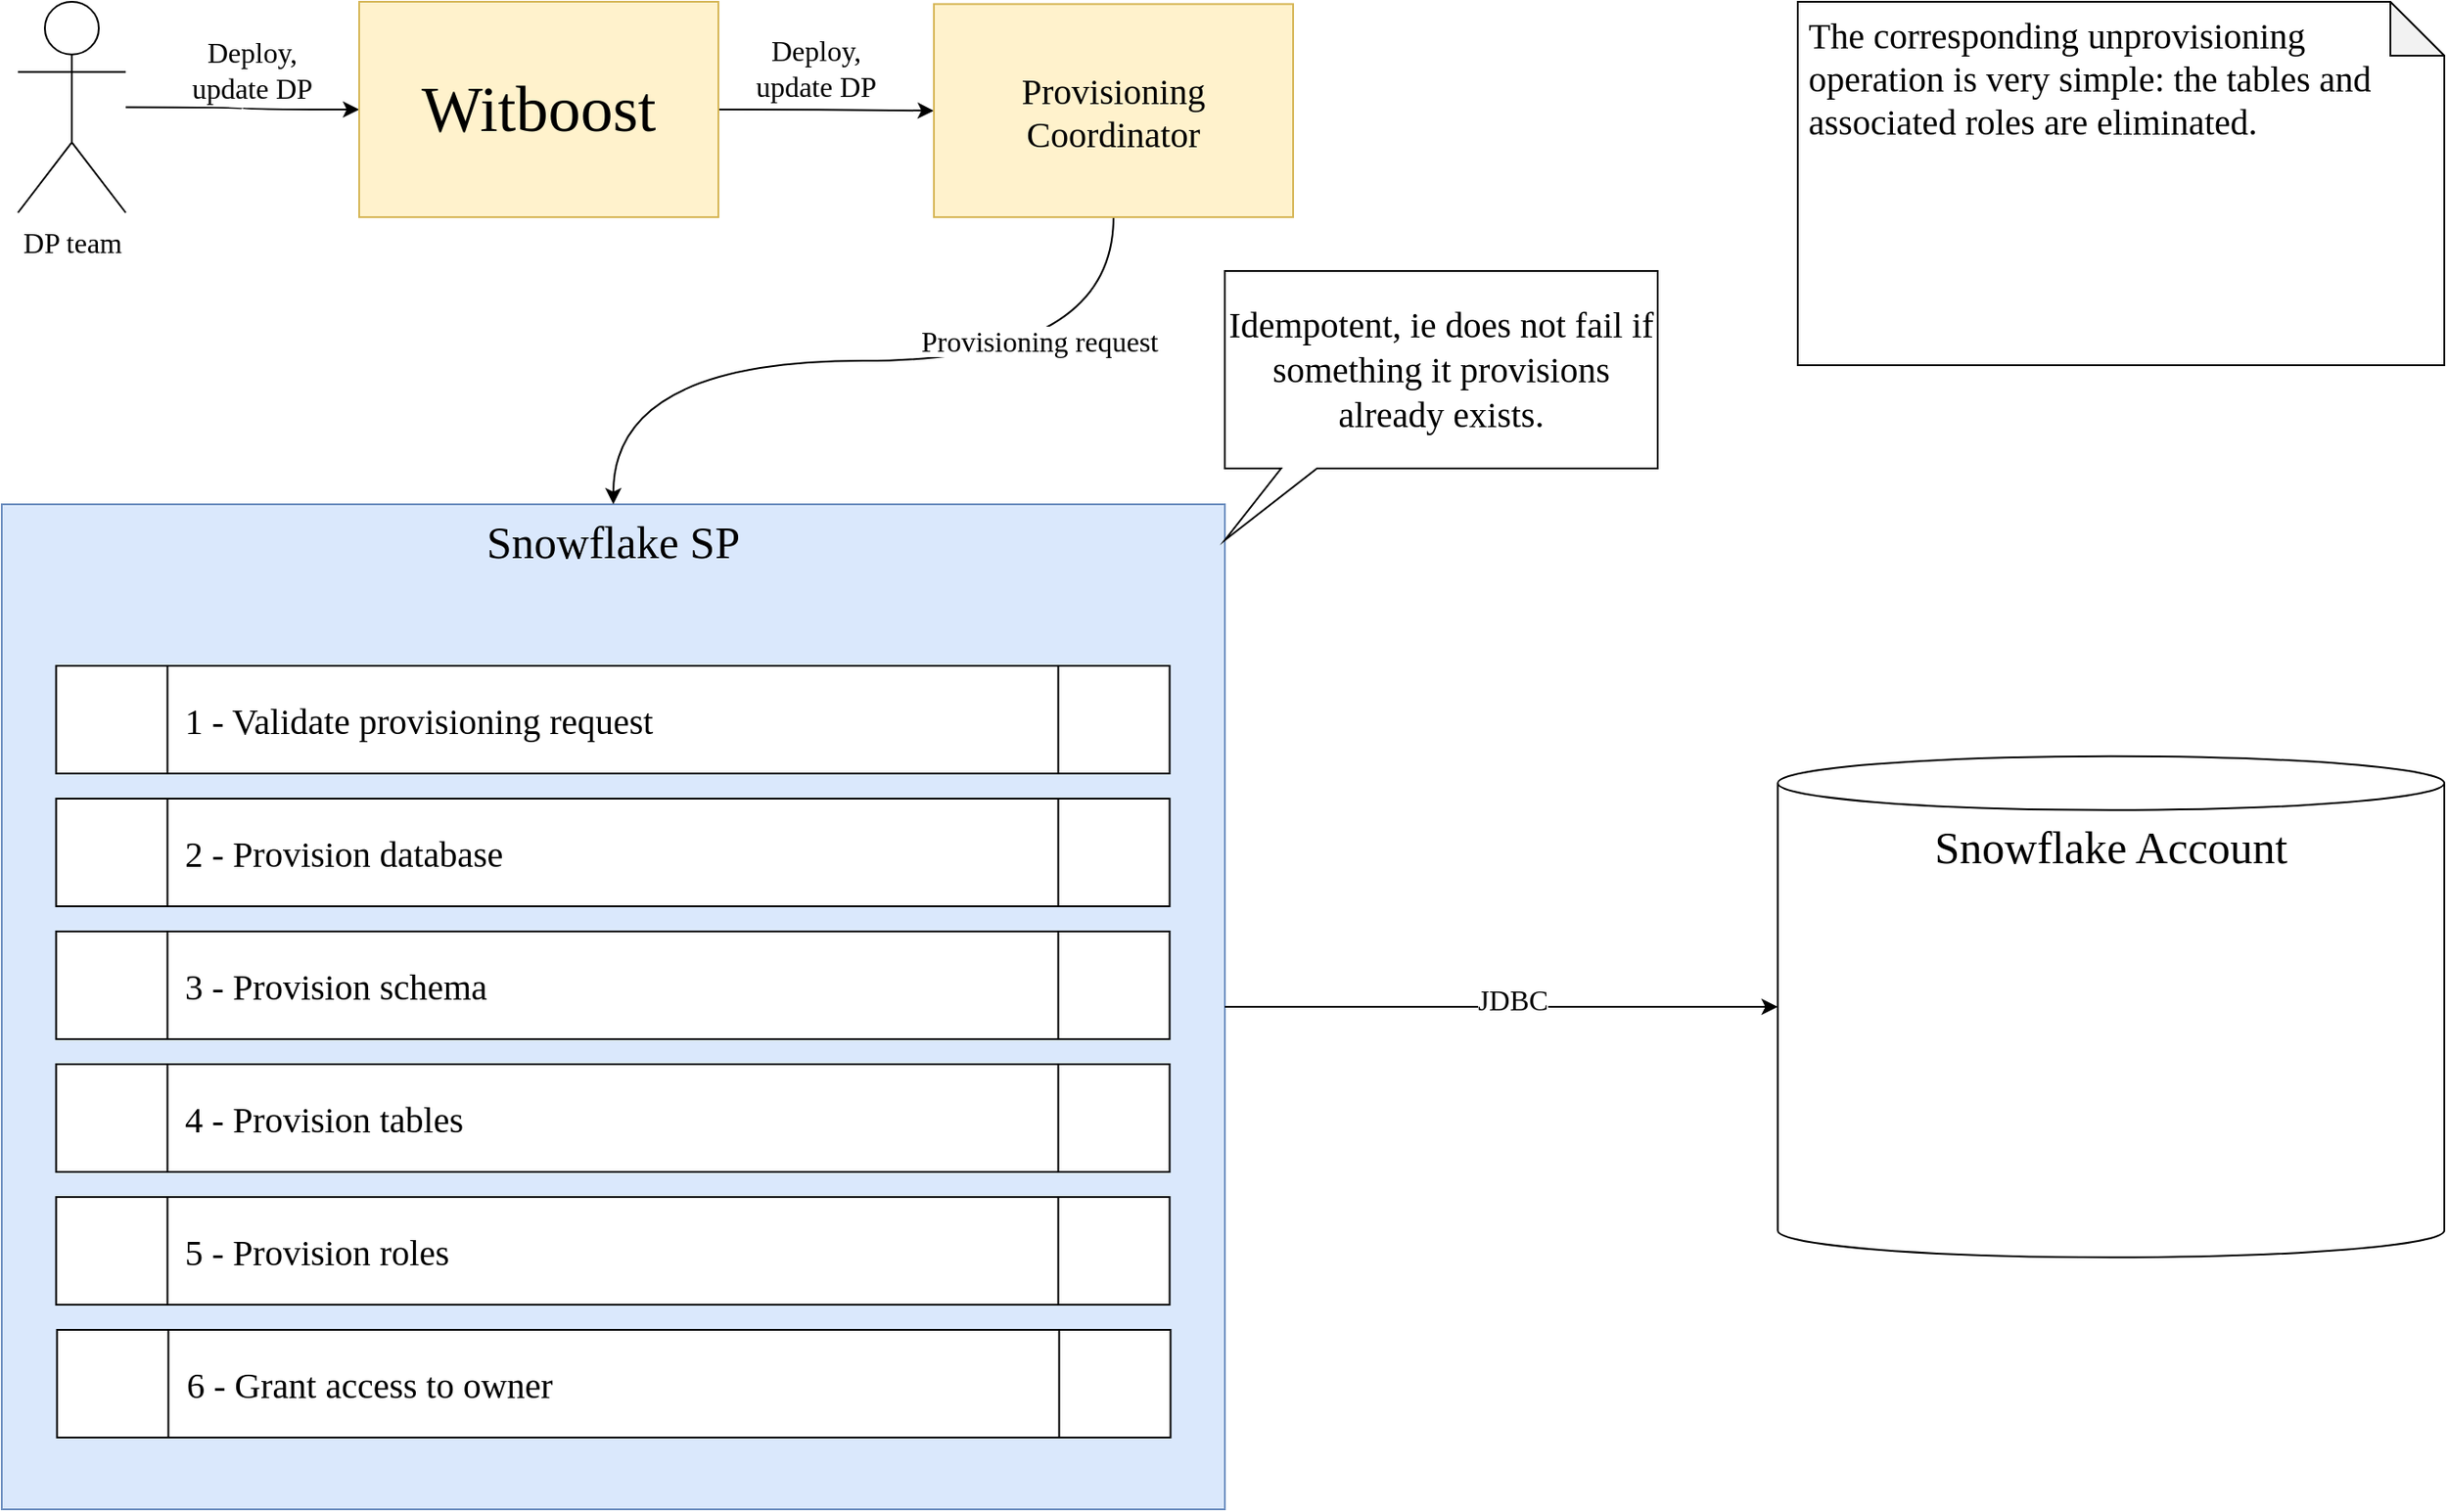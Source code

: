 <mxfile version="21.1.2" type="device" pages="2">
  <diagram name="Storage Area provisioning and unprovisioning" id="HlEBFxBSwHhaApRulJSV">
    <mxGraphModel dx="4776" dy="4010" grid="1" gridSize="10" guides="1" tooltips="1" connect="1" arrows="1" fold="1" page="1" pageScale="1" pageWidth="2336" pageHeight="1654" math="0" shadow="0">
      <root>
        <mxCell id="CrBskSO4nDhFndBRX1B0-0" />
        <mxCell id="CrBskSO4nDhFndBRX1B0-1" parent="CrBskSO4nDhFndBRX1B0-0" />
        <mxCell id="1LrZQP8tYeefJCKVqhzE-22" value="&lt;font style=&quot;font-size: 25px;&quot;&gt;Snowflake SP&lt;/font&gt;" style="rounded=0;whiteSpace=wrap;html=1;hachureGap=4;fontFamily=Nunito;fontSize=20;verticalAlign=top;fillColor=#dae8fc;strokeColor=#6c8ebf;fontSource=https%3A%2F%2Ffonts.googleapis.com%2Fcss%3Ffamily%3DNunito;" parent="CrBskSO4nDhFndBRX1B0-1" vertex="1">
          <mxGeometry x="360" y="-1120" width="681" height="560" as="geometry" />
        </mxCell>
        <mxCell id="CrBskSO4nDhFndBRX1B0-4" value="1 - Validate provisioning request" style="shape=process;whiteSpace=wrap;html=1;backgroundOutline=1;hachureGap=4;fontFamily=Nunito;fontSize=20;align=left;spacingLeft=8;fontSource=https%3A%2F%2Ffonts.googleapis.com%2Fcss%3Ffamily%3DNunito;" parent="CrBskSO4nDhFndBRX1B0-1" vertex="1">
          <mxGeometry x="390.25" y="-1030" width="620" height="60" as="geometry" />
        </mxCell>
        <mxCell id="CrBskSO4nDhFndBRX1B0-27" value="&lt;span style=&quot;background-color: initial;&quot;&gt;The corresponding unprovisioning operation is very simple: the tables and associated roles are eliminated.&amp;nbsp;&lt;/span&gt;" style="shape=note;whiteSpace=wrap;html=1;backgroundOutline=1;darkOpacity=0.05;hachureGap=4;fontFamily=Nunito;fontSize=20;align=left;verticalAlign=top;spacingLeft=4;fontSource=https%3A%2F%2Ffonts.googleapis.com%2Fcss%3Ffamily%3DNunito;" parent="CrBskSO4nDhFndBRX1B0-1" vertex="1">
          <mxGeometry x="1360" y="-1400" width="360" height="202.5" as="geometry" />
        </mxCell>
        <mxCell id="JZihHBsl7QY_d6qNJ1pM-1" value="&lt;font data-font-src=&quot;https://fonts.googleapis.com/css?family=Nunito&quot; face=&quot;Nunito&quot;&gt;Idempotent, ie does not fail if something it provisions already exists.&lt;/font&gt;" style="shape=callout;whiteSpace=wrap;html=1;perimeter=calloutPerimeter;hachureGap=4;fontFamily=Architects Daughter;fontSource=https%3A%2F%2Ffonts.googleapis.com%2Fcss%3Ffamily%3DArchitects%2BDaughter;fontSize=20;position2=0;size=40;position=0.13;" parent="CrBskSO4nDhFndBRX1B0-1" vertex="1">
          <mxGeometry x="1041" y="-1250" width="241" height="150" as="geometry" />
        </mxCell>
        <mxCell id="1LrZQP8tYeefJCKVqhzE-0" style="edgeStyle=orthogonalEdgeStyle;shape=connector;curved=1;rounded=0;hachureGap=4;orthogonalLoop=1;jettySize=auto;html=1;entryX=0;entryY=0.5;entryDx=0;entryDy=0;labelBackgroundColor=default;strokeColor=default;fontFamily=Nunito;fontSize=16;fontColor=default;endArrow=classic;fontSource=https%3A%2F%2Ffonts.googleapis.com%2Fcss%3Ffamily%3DNunito;" parent="CrBskSO4nDhFndBRX1B0-1" source="1LrZQP8tYeefJCKVqhzE-4" target="1LrZQP8tYeefJCKVqhzE-7" edge="1">
          <mxGeometry relative="1" as="geometry" />
        </mxCell>
        <mxCell id="1LrZQP8tYeefJCKVqhzE-1" value="Deploy,&lt;br&gt;update DP" style="edgeLabel;html=1;align=center;verticalAlign=middle;resizable=0;points=[];fontSize=16;fontFamily=Nunito;fontColor=default;fontSource=https%3A%2F%2Ffonts.googleapis.com%2Fcss%3Ffamily%3DNunito;" parent="1LrZQP8tYeefJCKVqhzE-0" vertex="1" connectable="0">
          <mxGeometry x="-0.003" y="-2" relative="1" as="geometry">
            <mxPoint x="7" y="-22" as="offset" />
          </mxGeometry>
        </mxCell>
        <mxCell id="1LrZQP8tYeefJCKVqhzE-4" value="DP team" style="shape=umlActor;verticalLabelPosition=bottom;verticalAlign=top;html=1;outlineConnect=0;hachureGap=4;fontFamily=Nunito;fontSize=16;fontColor=default;fontSource=https%3A%2F%2Ffonts.googleapis.com%2Fcss%3Ffamily%3DNunito;" parent="CrBskSO4nDhFndBRX1B0-1" vertex="1">
          <mxGeometry x="369" y="-1400" width="60" height="117.5" as="geometry" />
        </mxCell>
        <mxCell id="1LrZQP8tYeefJCKVqhzE-5" value="" style="edgeStyle=orthogonalEdgeStyle;shape=connector;curved=1;rounded=0;hachureGap=4;orthogonalLoop=1;jettySize=auto;html=1;labelBackgroundColor=default;strokeColor=default;fontFamily=Nunito;fontSize=16;fontColor=default;endArrow=classic;fontSource=https%3A%2F%2Ffonts.googleapis.com%2Fcss%3Ffamily%3DNunito;" parent="CrBskSO4nDhFndBRX1B0-1" source="1LrZQP8tYeefJCKVqhzE-7" target="1LrZQP8tYeefJCKVqhzE-9" edge="1">
          <mxGeometry relative="1" as="geometry" />
        </mxCell>
        <mxCell id="1LrZQP8tYeefJCKVqhzE-6" value="Deploy,&lt;br&gt;update DP" style="edgeLabel;html=1;align=center;verticalAlign=middle;resizable=0;points=[];fontSize=16;fontFamily=Nunito;fontColor=default;fontSource=https%3A%2F%2Ffonts.googleapis.com%2Fcss%3Ffamily%3DNunito;" parent="1LrZQP8tYeefJCKVqhzE-5" vertex="1" connectable="0">
          <mxGeometry x="0.324" relative="1" as="geometry">
            <mxPoint x="-26" y="-24" as="offset" />
          </mxGeometry>
        </mxCell>
        <mxCell id="1LrZQP8tYeefJCKVqhzE-7" value="&lt;font style=&quot;font-size: 36px;&quot;&gt;Witboost&lt;/font&gt;" style="rounded=0;whiteSpace=wrap;html=1;hachureGap=4;fontFamily=Nunito;fontSize=20;verticalAlign=middle;fillColor=#fff2cc;strokeColor=#d6b656;fontSource=https%3A%2F%2Ffonts.googleapis.com%2Fcss%3Ffamily%3DNunito;glass=0;" parent="CrBskSO4nDhFndBRX1B0-1" vertex="1">
          <mxGeometry x="559" y="-1400" width="200" height="120" as="geometry" />
        </mxCell>
        <mxCell id="1LrZQP8tYeefJCKVqhzE-8" style="edgeStyle=orthogonalEdgeStyle;shape=connector;curved=1;rounded=0;hachureGap=4;orthogonalLoop=1;jettySize=auto;html=1;labelBackgroundColor=default;strokeColor=default;fontFamily=Nunito;fontSize=16;fontColor=default;endArrow=classic;fontSource=https%3A%2F%2Ffonts.googleapis.com%2Fcss%3Ffamily%3DNunito;entryX=0.5;entryY=0;entryDx=0;entryDy=0;" parent="CrBskSO4nDhFndBRX1B0-1" source="1LrZQP8tYeefJCKVqhzE-9" target="1LrZQP8tYeefJCKVqhzE-22" edge="1">
          <mxGeometry relative="1" as="geometry">
            <mxPoint x="-881.89" y="-593.25" as="targetPoint" />
          </mxGeometry>
        </mxCell>
        <mxCell id="1LrZQP8tYeefJCKVqhzE-9" value="Provisioning Coordinator" style="whiteSpace=wrap;html=1;fontSize=20;fontFamily=Nunito;fillColor=#fff2cc;strokeColor=#d6b656;rounded=0;hachureGap=4;fontSource=https%3A%2F%2Ffonts.googleapis.com%2Fcss%3Ffamily%3DNunito;glass=0;" parent="CrBskSO4nDhFndBRX1B0-1" vertex="1">
          <mxGeometry x="879" y="-1398.75" width="200" height="118.75" as="geometry" />
        </mxCell>
        <mxCell id="1LrZQP8tYeefJCKVqhzE-10" value="&lt;span style=&quot;color: rgb(0, 0, 0); font-style: normal; font-variant-ligatures: normal; font-variant-caps: normal; font-weight: 400; letter-spacing: normal; orphans: 2; text-align: center; text-indent: 0px; text-transform: none; widows: 2; word-spacing: 0px; -webkit-text-stroke-width: 0px; background-color: rgb(255, 255, 255); text-decoration-thickness: initial; text-decoration-style: initial; text-decoration-color: initial; float: none; display: inline !important;&quot;&gt;&lt;font style=&quot;font-size: 16px;&quot;&gt;Provisioning request&lt;/font&gt;&lt;/span&gt;" style="text;whiteSpace=wrap;html=1;fontSize=16;fontFamily=Nunito;fontColor=default;fontSource=https%3A%2F%2Ffonts.googleapis.com%2Fcss%3Ffamily%3DNunito;" parent="CrBskSO4nDhFndBRX1B0-1" vertex="1">
          <mxGeometry x="870" y="-1227" width="180" height="70" as="geometry" />
        </mxCell>
        <mxCell id="1LrZQP8tYeefJCKVqhzE-11" style="edgeStyle=orthogonalEdgeStyle;rounded=0;orthogonalLoop=1;jettySize=auto;html=1;curved=1;" parent="CrBskSO4nDhFndBRX1B0-1" source="1LrZQP8tYeefJCKVqhzE-22" target="1LrZQP8tYeefJCKVqhzE-24" edge="1">
          <mxGeometry relative="1" as="geometry" />
        </mxCell>
        <mxCell id="1LrZQP8tYeefJCKVqhzE-12" value="JDBC" style="edgeLabel;html=1;align=center;verticalAlign=middle;resizable=0;points=[];fontFamily=Nunito;fontSource=https%3A%2F%2Ffonts.googleapis.com%2Fcss%3Ffamily%3DNunito;fontSize=16;" parent="1LrZQP8tYeefJCKVqhzE-11" vertex="1" connectable="0">
          <mxGeometry x="0.04" y="7" relative="1" as="geometry">
            <mxPoint y="3" as="offset" />
          </mxGeometry>
        </mxCell>
        <mxCell id="1LrZQP8tYeefJCKVqhzE-24" value="&lt;font style=&quot;font-size: 25px;&quot;&gt;Snowflake Account&lt;/font&gt;" style="shape=cylinder3;whiteSpace=wrap;html=1;boundedLbl=1;backgroundOutline=1;size=15;hachureGap=4;fontFamily=Nunito;fontSize=20;verticalAlign=top;fontSource=https%3A%2F%2Ffonts.googleapis.com%2Fcss%3Ffamily%3DNunito;" parent="CrBskSO4nDhFndBRX1B0-1" vertex="1">
          <mxGeometry x="1348.849" y="-979.63" width="371.151" height="279.25" as="geometry" />
        </mxCell>
        <mxCell id="OUe99izLN77k4eTkEIx0-5" value="" style="shape=image;verticalLabelPosition=bottom;labelBackgroundColor=default;verticalAlign=top;aspect=fixed;imageAspect=0;image=https://pbs.twimg.com/profile_images/1676633027647246337/_3-XUmcR_400x400.png;" parent="CrBskSO4nDhFndBRX1B0-1" vertex="1">
          <mxGeometry x="1474.42" y="-854" width="120" height="120" as="geometry" />
        </mxCell>
        <mxCell id="OUe99izLN77k4eTkEIx0-7" value="2 - Provision database" style="shape=process;whiteSpace=wrap;html=1;backgroundOutline=1;hachureGap=4;fontFamily=Nunito;fontSize=20;align=left;spacingLeft=8;fontSource=https%3A%2F%2Ffonts.googleapis.com%2Fcss%3Ffamily%3DNunito;" parent="CrBskSO4nDhFndBRX1B0-1" vertex="1">
          <mxGeometry x="390.25" y="-956" width="620" height="60" as="geometry" />
        </mxCell>
        <mxCell id="OUe99izLN77k4eTkEIx0-8" value="3 - Provision schema" style="shape=process;whiteSpace=wrap;html=1;backgroundOutline=1;hachureGap=4;fontFamily=Nunito;fontSize=20;align=left;spacingLeft=8;fontSource=https%3A%2F%2Ffonts.googleapis.com%2Fcss%3Ffamily%3DNunito;" parent="CrBskSO4nDhFndBRX1B0-1" vertex="1">
          <mxGeometry x="390.25" y="-882" width="620" height="60" as="geometry" />
        </mxCell>
        <mxCell id="OUe99izLN77k4eTkEIx0-9" value="4 - Provision tables" style="shape=process;whiteSpace=wrap;html=1;backgroundOutline=1;hachureGap=4;fontFamily=Nunito;fontSize=20;align=left;spacingLeft=8;fontSource=https%3A%2F%2Ffonts.googleapis.com%2Fcss%3Ffamily%3DNunito;" parent="CrBskSO4nDhFndBRX1B0-1" vertex="1">
          <mxGeometry x="390.25" y="-808" width="620" height="60" as="geometry" />
        </mxCell>
        <mxCell id="OUe99izLN77k4eTkEIx0-10" value="5 - Provision roles&amp;nbsp;" style="shape=process;whiteSpace=wrap;html=1;backgroundOutline=1;hachureGap=4;fontFamily=Nunito;fontSize=20;align=left;spacingLeft=8;fontSource=https%3A%2F%2Ffonts.googleapis.com%2Fcss%3Ffamily%3DNunito;" parent="CrBskSO4nDhFndBRX1B0-1" vertex="1">
          <mxGeometry x="390.25" y="-734" width="620" height="60" as="geometry" />
        </mxCell>
        <mxCell id="OUe99izLN77k4eTkEIx0-11" value="6 - Grant access to owner&amp;nbsp;" style="shape=process;whiteSpace=wrap;html=1;backgroundOutline=1;hachureGap=4;fontFamily=Nunito;fontSize=20;align=left;spacingLeft=8;fontSource=https%3A%2F%2Ffonts.googleapis.com%2Fcss%3Ffamily%3DNunito;" parent="CrBskSO4nDhFndBRX1B0-1" vertex="1">
          <mxGeometry x="390.75" y="-660" width="620" height="60" as="geometry" />
        </mxCell>
      </root>
    </mxGraphModel>
  </diagram>
  <diagram name="Output Port provisioning and unprovisioning" id="US5p2l8lcagGVq3vgqvi">
    <mxGraphModel dx="5970" dy="4599" grid="1" gridSize="10" guides="1" tooltips="1" connect="1" arrows="1" fold="1" page="1" pageScale="1" pageWidth="2336" pageHeight="1654" math="0" shadow="0">
      <root>
        <mxCell id="EOvdSNjuTBjOcIPykscT-0" />
        <mxCell id="EOvdSNjuTBjOcIPykscT-1" parent="EOvdSNjuTBjOcIPykscT-0" />
        <mxCell id="EOvdSNjuTBjOcIPykscT-2" value="&lt;font style=&quot;font-size: 25px;&quot;&gt;Snowflake SP&lt;/font&gt;" style="rounded=0;whiteSpace=wrap;html=1;hachureGap=4;fontFamily=Nunito;fontSize=20;verticalAlign=top;fillColor=#dae8fc;strokeColor=#6c8ebf;fontSource=https%3A%2F%2Ffonts.googleapis.com%2Fcss%3Ffamily%3DNunito;" parent="EOvdSNjuTBjOcIPykscT-1" vertex="1">
          <mxGeometry x="360" y="-1120" width="681" height="640" as="geometry" />
        </mxCell>
        <mxCell id="EOvdSNjuTBjOcIPykscT-3" value="1 - Validate provisioning request" style="shape=process;whiteSpace=wrap;html=1;backgroundOutline=1;hachureGap=4;fontFamily=Nunito;fontSize=20;align=left;spacingLeft=8;fontSource=https%3A%2F%2Ffonts.googleapis.com%2Fcss%3Ffamily%3DNunito;" parent="EOvdSNjuTBjOcIPykscT-1" vertex="1">
          <mxGeometry x="390.25" y="-1030" width="620" height="60" as="geometry" />
        </mxCell>
        <mxCell id="EOvdSNjuTBjOcIPykscT-4" value="&lt;span style=&quot;background-color: initial;&quot;&gt;The corresponding unprovisioning operation is very simple: the view and associated role is eliminated.&amp;nbsp;&lt;/span&gt;" style="shape=note;whiteSpace=wrap;html=1;backgroundOutline=1;darkOpacity=0.05;hachureGap=4;fontFamily=Nunito;fontSize=20;align=left;verticalAlign=top;spacingLeft=4;fontSource=https%3A%2F%2Ffonts.googleapis.com%2Fcss%3Ffamily%3DNunito;" parent="EOvdSNjuTBjOcIPykscT-1" vertex="1">
          <mxGeometry x="1360" y="-1400" width="360" height="202.5" as="geometry" />
        </mxCell>
        <mxCell id="EOvdSNjuTBjOcIPykscT-5" value="&lt;font data-font-src=&quot;https://fonts.googleapis.com/css?family=Nunito&quot; face=&quot;Nunito&quot;&gt;Idempotent, ie does not fail if something it provisions already exists.&lt;/font&gt;" style="shape=callout;whiteSpace=wrap;html=1;perimeter=calloutPerimeter;hachureGap=4;fontFamily=Architects Daughter;fontSource=https%3A%2F%2Ffonts.googleapis.com%2Fcss%3Ffamily%3DArchitects%2BDaughter;fontSize=20;position2=0;size=40;position=0.13;" parent="EOvdSNjuTBjOcIPykscT-1" vertex="1">
          <mxGeometry x="1041" y="-1250" width="241" height="150" as="geometry" />
        </mxCell>
        <mxCell id="EOvdSNjuTBjOcIPykscT-6" style="edgeStyle=orthogonalEdgeStyle;shape=connector;curved=1;rounded=0;hachureGap=4;orthogonalLoop=1;jettySize=auto;html=1;entryX=0;entryY=0.5;entryDx=0;entryDy=0;labelBackgroundColor=default;strokeColor=default;fontFamily=Nunito;fontSize=16;fontColor=default;endArrow=classic;fontSource=https%3A%2F%2Ffonts.googleapis.com%2Fcss%3Ffamily%3DNunito;" parent="EOvdSNjuTBjOcIPykscT-1" source="EOvdSNjuTBjOcIPykscT-8" target="EOvdSNjuTBjOcIPykscT-11" edge="1">
          <mxGeometry relative="1" as="geometry" />
        </mxCell>
        <mxCell id="EOvdSNjuTBjOcIPykscT-7" value="Deploy,&lt;br&gt;update DP" style="edgeLabel;html=1;align=center;verticalAlign=middle;resizable=0;points=[];fontSize=16;fontFamily=Nunito;fontColor=default;fontSource=https%3A%2F%2Ffonts.googleapis.com%2Fcss%3Ffamily%3DNunito;" parent="EOvdSNjuTBjOcIPykscT-6" vertex="1" connectable="0">
          <mxGeometry x="-0.003" y="-2" relative="1" as="geometry">
            <mxPoint x="7" y="-22" as="offset" />
          </mxGeometry>
        </mxCell>
        <mxCell id="EOvdSNjuTBjOcIPykscT-8" value="DP team" style="shape=umlActor;verticalLabelPosition=bottom;verticalAlign=top;html=1;outlineConnect=0;hachureGap=4;fontFamily=Nunito;fontSize=16;fontColor=default;fontSource=https%3A%2F%2Ffonts.googleapis.com%2Fcss%3Ffamily%3DNunito;" parent="EOvdSNjuTBjOcIPykscT-1" vertex="1">
          <mxGeometry x="369" y="-1400" width="60" height="117.5" as="geometry" />
        </mxCell>
        <mxCell id="EOvdSNjuTBjOcIPykscT-9" value="" style="edgeStyle=orthogonalEdgeStyle;shape=connector;curved=1;rounded=0;hachureGap=4;orthogonalLoop=1;jettySize=auto;html=1;labelBackgroundColor=default;strokeColor=default;fontFamily=Nunito;fontSize=16;fontColor=default;endArrow=classic;fontSource=https%3A%2F%2Ffonts.googleapis.com%2Fcss%3Ffamily%3DNunito;" parent="EOvdSNjuTBjOcIPykscT-1" source="EOvdSNjuTBjOcIPykscT-11" target="EOvdSNjuTBjOcIPykscT-13" edge="1">
          <mxGeometry relative="1" as="geometry" />
        </mxCell>
        <mxCell id="EOvdSNjuTBjOcIPykscT-10" value="Deploy,&lt;br&gt;update DP" style="edgeLabel;html=1;align=center;verticalAlign=middle;resizable=0;points=[];fontSize=16;fontFamily=Nunito;fontColor=default;fontSource=https%3A%2F%2Ffonts.googleapis.com%2Fcss%3Ffamily%3DNunito;" parent="EOvdSNjuTBjOcIPykscT-9" vertex="1" connectable="0">
          <mxGeometry x="0.324" relative="1" as="geometry">
            <mxPoint x="-26" y="-24" as="offset" />
          </mxGeometry>
        </mxCell>
        <mxCell id="EOvdSNjuTBjOcIPykscT-11" value="&lt;font style=&quot;font-size: 36px;&quot;&gt;Witboost&lt;/font&gt;" style="rounded=0;whiteSpace=wrap;html=1;hachureGap=4;fontFamily=Nunito;fontSize=20;verticalAlign=middle;fillColor=#fff2cc;strokeColor=#d6b656;fontSource=https%3A%2F%2Ffonts.googleapis.com%2Fcss%3Ffamily%3DNunito;glass=0;" parent="EOvdSNjuTBjOcIPykscT-1" vertex="1">
          <mxGeometry x="559" y="-1400" width="200" height="120" as="geometry" />
        </mxCell>
        <mxCell id="EOvdSNjuTBjOcIPykscT-12" style="edgeStyle=orthogonalEdgeStyle;shape=connector;curved=1;rounded=0;hachureGap=4;orthogonalLoop=1;jettySize=auto;html=1;labelBackgroundColor=default;strokeColor=default;fontFamily=Nunito;fontSize=16;fontColor=default;endArrow=classic;fontSource=https%3A%2F%2Ffonts.googleapis.com%2Fcss%3Ffamily%3DNunito;entryX=0.5;entryY=0;entryDx=0;entryDy=0;" parent="EOvdSNjuTBjOcIPykscT-1" source="EOvdSNjuTBjOcIPykscT-13" target="EOvdSNjuTBjOcIPykscT-2" edge="1">
          <mxGeometry relative="1" as="geometry">
            <mxPoint x="-881.89" y="-593.25" as="targetPoint" />
          </mxGeometry>
        </mxCell>
        <mxCell id="EOvdSNjuTBjOcIPykscT-13" value="Provisioning Coordinator" style="whiteSpace=wrap;html=1;fontSize=20;fontFamily=Nunito;fillColor=#fff2cc;strokeColor=#d6b656;rounded=0;hachureGap=4;fontSource=https%3A%2F%2Ffonts.googleapis.com%2Fcss%3Ffamily%3DNunito;glass=0;" parent="EOvdSNjuTBjOcIPykscT-1" vertex="1">
          <mxGeometry x="879" y="-1398.75" width="200" height="118.75" as="geometry" />
        </mxCell>
        <mxCell id="EOvdSNjuTBjOcIPykscT-14" value="&lt;span style=&quot;color: rgb(0, 0, 0); font-style: normal; font-variant-ligatures: normal; font-variant-caps: normal; font-weight: 400; letter-spacing: normal; orphans: 2; text-align: center; text-indent: 0px; text-transform: none; widows: 2; word-spacing: 0px; -webkit-text-stroke-width: 0px; background-color: rgb(255, 255, 255); text-decoration-thickness: initial; text-decoration-style: initial; text-decoration-color: initial; float: none; display: inline !important;&quot;&gt;&lt;font style=&quot;font-size: 16px;&quot;&gt;Provisioning request&lt;/font&gt;&lt;/span&gt;" style="text;whiteSpace=wrap;html=1;fontSize=16;fontFamily=Nunito;fontColor=default;fontSource=https%3A%2F%2Ffonts.googleapis.com%2Fcss%3Ffamily%3DNunito;" parent="EOvdSNjuTBjOcIPykscT-1" vertex="1">
          <mxGeometry x="870" y="-1227" width="180" height="70" as="geometry" />
        </mxCell>
        <mxCell id="EOvdSNjuTBjOcIPykscT-15" style="edgeStyle=orthogonalEdgeStyle;rounded=0;orthogonalLoop=1;jettySize=auto;html=1;curved=1;" parent="EOvdSNjuTBjOcIPykscT-1" source="EOvdSNjuTBjOcIPykscT-2" target="EOvdSNjuTBjOcIPykscT-17" edge="1">
          <mxGeometry relative="1" as="geometry" />
        </mxCell>
        <mxCell id="EOvdSNjuTBjOcIPykscT-16" value="JDBC" style="edgeLabel;html=1;align=center;verticalAlign=middle;resizable=0;points=[];fontFamily=Nunito;fontSource=https%3A%2F%2Ffonts.googleapis.com%2Fcss%3Ffamily%3DNunito;fontSize=16;" parent="EOvdSNjuTBjOcIPykscT-15" vertex="1" connectable="0">
          <mxGeometry x="0.04" y="7" relative="1" as="geometry">
            <mxPoint y="3" as="offset" />
          </mxGeometry>
        </mxCell>
        <mxCell id="EOvdSNjuTBjOcIPykscT-17" value="&lt;font style=&quot;font-size: 25px;&quot;&gt;Snowflake Account&lt;/font&gt;" style="shape=cylinder3;whiteSpace=wrap;html=1;boundedLbl=1;backgroundOutline=1;size=15;hachureGap=4;fontFamily=Nunito;fontSize=20;verticalAlign=top;fontSource=https%3A%2F%2Ffonts.googleapis.com%2Fcss%3Ffamily%3DNunito;" parent="EOvdSNjuTBjOcIPykscT-1" vertex="1">
          <mxGeometry x="1348.849" y="-979.63" width="371.151" height="279.25" as="geometry" />
        </mxCell>
        <mxCell id="EOvdSNjuTBjOcIPykscT-18" value="" style="shape=image;verticalLabelPosition=bottom;labelBackgroundColor=default;verticalAlign=top;aspect=fixed;imageAspect=0;image=https://pbs.twimg.com/profile_images/1676633027647246337/_3-XUmcR_400x400.png;" parent="EOvdSNjuTBjOcIPykscT-1" vertex="1">
          <mxGeometry x="1474.42" y="-854" width="120" height="120" as="geometry" />
        </mxCell>
        <mxCell id="EOvdSNjuTBjOcIPykscT-20" value="2 - Provision database" style="shape=process;whiteSpace=wrap;html=1;backgroundOutline=1;hachureGap=4;fontFamily=Nunito;fontSize=20;align=left;spacingLeft=8;fontSource=https%3A%2F%2Ffonts.googleapis.com%2Fcss%3Ffamily%3DNunito;" parent="EOvdSNjuTBjOcIPykscT-1" vertex="1">
          <mxGeometry x="390.25" y="-956" width="620" height="60" as="geometry" />
        </mxCell>
        <mxCell id="EOvdSNjuTBjOcIPykscT-21" value="3 - Provision schema" style="shape=process;whiteSpace=wrap;html=1;backgroundOutline=1;hachureGap=4;fontFamily=Nunito;fontSize=20;align=left;spacingLeft=8;fontSource=https%3A%2F%2Ffonts.googleapis.com%2Fcss%3Ffamily%3DNunito;" parent="EOvdSNjuTBjOcIPykscT-1" vertex="1">
          <mxGeometry x="390.25" y="-882" width="620" height="60" as="geometry" />
        </mxCell>
        <mxCell id="EOvdSNjuTBjOcIPykscT-22" value="4 - Provision view" style="shape=process;whiteSpace=wrap;html=1;backgroundOutline=1;hachureGap=4;fontFamily=Nunito;fontSize=20;align=left;spacingLeft=8;fontSource=https%3A%2F%2Ffonts.googleapis.com%2Fcss%3Ffamily%3DNunito;" parent="EOvdSNjuTBjOcIPykscT-1" vertex="1">
          <mxGeometry x="390.25" y="-808" width="620" height="60" as="geometry" />
        </mxCell>
        <mxCell id="EOvdSNjuTBjOcIPykscT-23" value="5 - Provision roles&amp;nbsp;" style="shape=process;whiteSpace=wrap;html=1;backgroundOutline=1;hachureGap=4;fontFamily=Nunito;fontSize=20;align=left;spacingLeft=8;fontSource=https%3A%2F%2Ffonts.googleapis.com%2Fcss%3Ffamily%3DNunito;" parent="EOvdSNjuTBjOcIPykscT-1" vertex="1">
          <mxGeometry x="390.25" y="-734" width="620" height="60" as="geometry" />
        </mxCell>
        <mxCell id="EOvdSNjuTBjOcIPykscT-24" value="6 - Grant access to owner&amp;nbsp;" style="shape=process;whiteSpace=wrap;html=1;backgroundOutline=1;hachureGap=4;fontFamily=Nunito;fontSize=20;align=left;spacingLeft=8;fontSource=https%3A%2F%2Ffonts.googleapis.com%2Fcss%3Ffamily%3DNunito;" parent="EOvdSNjuTBjOcIPykscT-1" vertex="1">
          <mxGeometry x="390.75" y="-660" width="620" height="60" as="geometry" />
        </mxCell>
        <mxCell id="bVOwHkgO2Pc8JVZ7xMQr-0" value="7 - Validate view schema against declared schema&amp;nbsp;" style="shape=process;whiteSpace=wrap;html=1;backgroundOutline=1;hachureGap=4;fontFamily=Nunito;fontSize=20;align=left;spacingLeft=8;fontSource=https%3A%2F%2Ffonts.googleapis.com%2Fcss%3Ffamily%3DNunito;" parent="EOvdSNjuTBjOcIPykscT-1" vertex="1">
          <mxGeometry x="390.25" y="-590" width="620" height="60" as="geometry" />
        </mxCell>
      </root>
    </mxGraphModel>
  </diagram>
</mxfile>
